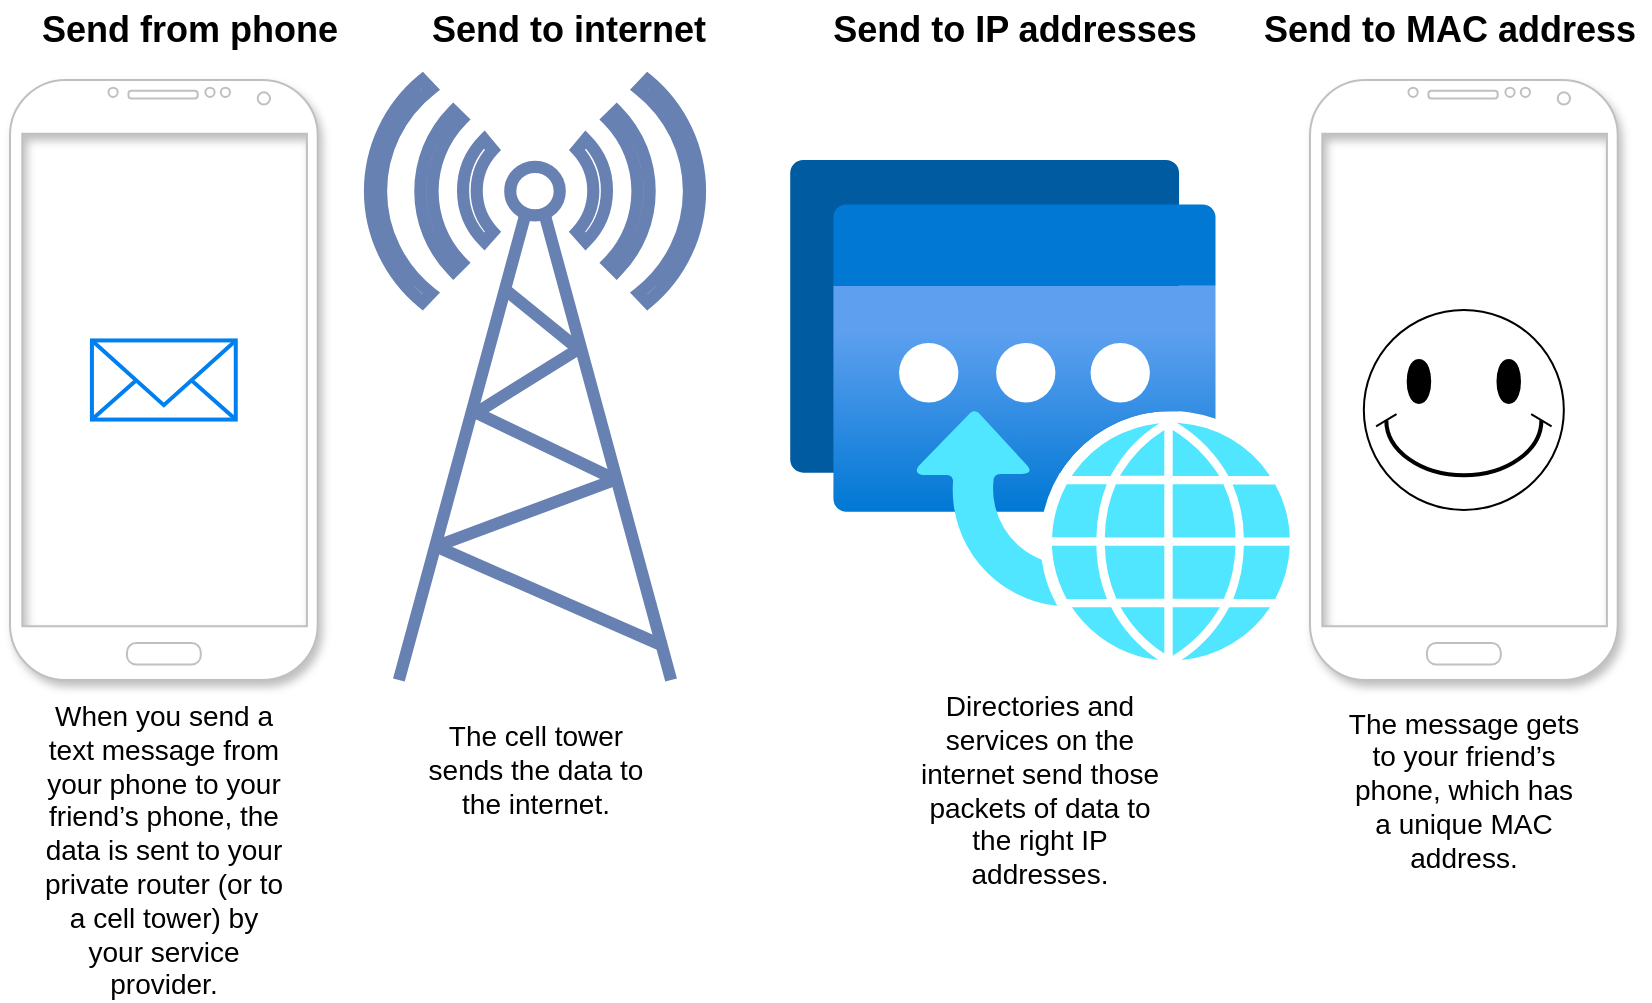 <mxfile version="22.1.11" type="github">
  <diagram name="Page-1" id="mzislfx1cmDzrygxQ82Q">
    <mxGraphModel dx="464" dy="617" grid="1" gridSize="10" guides="1" tooltips="1" connect="1" arrows="1" fold="1" page="1" pageScale="1" pageWidth="850" pageHeight="1100" math="0" shadow="0">
      <root>
        <mxCell id="0" />
        <mxCell id="1" parent="0" />
        <mxCell id="tWjZGpyK9QyHuGctLyZU-1" value="" style="verticalLabelPosition=bottom;verticalAlign=top;html=1;shadow=1;dashed=0;strokeWidth=1;shape=mxgraph.android.phone2;strokeColor=#c0c0c0;" vertex="1" parent="1">
          <mxGeometry x="20" y="80" width="153.85" height="300" as="geometry" />
        </mxCell>
        <mxCell id="tWjZGpyK9QyHuGctLyZU-2" value="" style="fontColor=#0066CC;verticalAlign=top;verticalLabelPosition=bottom;labelPosition=center;align=center;html=1;outlineConnect=0;fillColor=#FFFFFF;strokeColor=#6881B3;gradientColor=none;gradientDirection=north;strokeWidth=2;shape=mxgraph.networks.radio_tower;direction=east;shadow=0;" vertex="1" parent="1">
          <mxGeometry x="200" y="80" width="165" height="300" as="geometry" />
        </mxCell>
        <mxCell id="tWjZGpyK9QyHuGctLyZU-5" value="" style="verticalLabelPosition=bottom;verticalAlign=top;html=1;shadow=1;dashed=0;strokeWidth=1;shape=mxgraph.android.phone2;strokeColor=#c0c0c0;" vertex="1" parent="1">
          <mxGeometry x="670" y="80" width="153.85" height="300" as="geometry" />
        </mxCell>
        <mxCell id="tWjZGpyK9QyHuGctLyZU-7" value="" style="image;aspect=fixed;html=1;points=[];align=center;fontSize=12;image=img/lib/azure2/other/Custom_IP_Prefix.svg;shadow=0;" vertex="1" parent="1">
          <mxGeometry x="410" y="120" width="250" height="250" as="geometry" />
        </mxCell>
        <mxCell id="tWjZGpyK9QyHuGctLyZU-9" value="&lt;font style=&quot;font-size: 14px;&quot;&gt;Directories and services on the internet send those packets of data to the right IP addresses.&lt;/font&gt;" style="text;strokeColor=none;align=center;fillColor=none;html=1;verticalAlign=middle;whiteSpace=wrap;rounded=0;" vertex="1" parent="1">
          <mxGeometry x="474.04" y="420" width="121.92" height="30" as="geometry" />
        </mxCell>
        <mxCell id="tWjZGpyK9QyHuGctLyZU-10" value="&lt;b&gt;&lt;font style=&quot;font-size: 18px;&quot;&gt;Send to internet&lt;/font&gt;&lt;/b&gt;" style="text;strokeColor=none;align=center;fillColor=none;html=1;verticalAlign=middle;whiteSpace=wrap;rounded=0;" vertex="1" parent="1">
          <mxGeometry x="217.5" y="40" width="162.5" height="30" as="geometry" />
        </mxCell>
        <mxCell id="tWjZGpyK9QyHuGctLyZU-12" value="&lt;b&gt;&lt;font style=&quot;font-size: 18px;&quot;&gt;Send to IP addresses&lt;/font&gt;&lt;/b&gt;" style="text;strokeColor=none;align=center;fillColor=none;html=1;verticalAlign=middle;whiteSpace=wrap;rounded=0;" vertex="1" parent="1">
          <mxGeometry x="425" y="40" width="195" height="30" as="geometry" />
        </mxCell>
        <mxCell id="tWjZGpyK9QyHuGctLyZU-13" value="&lt;b&gt;&lt;font style=&quot;font-size: 18px;&quot;&gt;Send to MAC address&lt;/font&gt;&lt;/b&gt;" style="text;strokeColor=none;align=center;fillColor=none;html=1;verticalAlign=middle;whiteSpace=wrap;rounded=0;" vertex="1" parent="1">
          <mxGeometry x="640" y="40" width="200" height="30" as="geometry" />
        </mxCell>
        <mxCell id="tWjZGpyK9QyHuGctLyZU-15" value="&lt;font style=&quot;font-size: 14px;&quot;&gt;The cell tower sends the data to the internet.&lt;/font&gt;" style="text;strokeColor=none;align=center;fillColor=none;html=1;verticalAlign=middle;whiteSpace=wrap;rounded=0;" vertex="1" parent="1">
          <mxGeometry x="221.54" y="410" width="121.92" height="30" as="geometry" />
        </mxCell>
        <mxCell id="tWjZGpyK9QyHuGctLyZU-16" value="&lt;font style=&quot;font-size: 14px;&quot;&gt;When you send a text message from your phone to your friend’s phone, the data is sent to your private router (or to a cell tower) by your service provider.&lt;/font&gt;" style="text;strokeColor=none;align=center;fillColor=none;html=1;verticalAlign=middle;whiteSpace=wrap;rounded=0;" vertex="1" parent="1">
          <mxGeometry x="35.96" y="450" width="121.92" height="30" as="geometry" />
        </mxCell>
        <mxCell id="tWjZGpyK9QyHuGctLyZU-17" value="&lt;font style=&quot;font-size: 14px;&quot;&gt;The message gets to your friend’s phone, which has a unique MAC address.&lt;/font&gt;" style="text;strokeColor=none;align=center;fillColor=none;html=1;verticalAlign=middle;whiteSpace=wrap;rounded=0;" vertex="1" parent="1">
          <mxGeometry x="685.96" y="420" width="121.92" height="30" as="geometry" />
        </mxCell>
        <mxCell id="tWjZGpyK9QyHuGctLyZU-18" value="&lt;b&gt;&lt;font style=&quot;font-size: 18px;&quot;&gt;Send from phone&lt;/font&gt;&lt;/b&gt;" style="text;strokeColor=none;align=center;fillColor=none;html=1;verticalAlign=middle;whiteSpace=wrap;rounded=0;" vertex="1" parent="1">
          <mxGeometry x="29.92" y="40" width="160.08" height="30" as="geometry" />
        </mxCell>
        <mxCell id="tWjZGpyK9QyHuGctLyZU-20" value="" style="html=1;verticalLabelPosition=bottom;align=center;labelBackgroundColor=#ffffff;verticalAlign=top;strokeWidth=2;strokeColor=#0080F0;shadow=0;dashed=0;shape=mxgraph.ios7.icons.mail;" vertex="1" parent="1">
          <mxGeometry x="60.96" y="210.22" width="71.92" height="39.56" as="geometry" />
        </mxCell>
        <mxCell id="tWjZGpyK9QyHuGctLyZU-21" value="" style="verticalLabelPosition=bottom;verticalAlign=top;html=1;shape=mxgraph.basic.smiley" vertex="1" parent="1">
          <mxGeometry x="696.92" y="195" width="100" height="100" as="geometry" />
        </mxCell>
      </root>
    </mxGraphModel>
  </diagram>
</mxfile>
